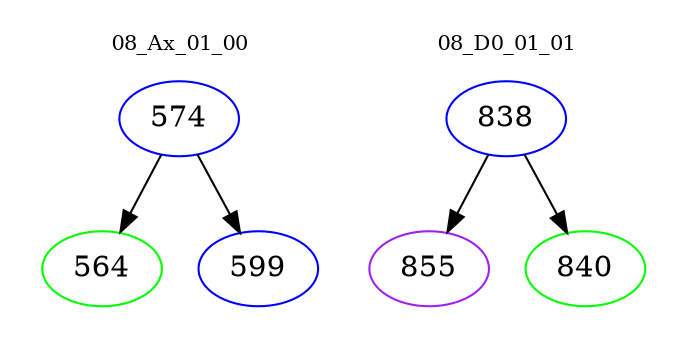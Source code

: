 digraph{
subgraph cluster_0 {
color = white
label = "08_Ax_01_00";
fontsize=10;
T0_574 [label="574", color="blue"]
T0_574 -> T0_564 [color="black"]
T0_564 [label="564", color="green"]
T0_574 -> T0_599 [color="black"]
T0_599 [label="599", color="blue"]
}
subgraph cluster_1 {
color = white
label = "08_D0_01_01";
fontsize=10;
T1_838 [label="838", color="blue"]
T1_838 -> T1_855 [color="black"]
T1_855 [label="855", color="purple"]
T1_838 -> T1_840 [color="black"]
T1_840 [label="840", color="green"]
}
}
